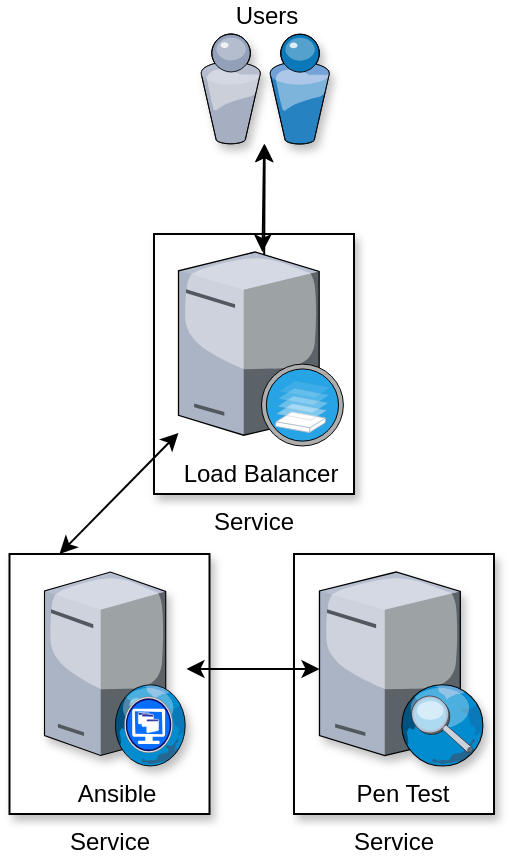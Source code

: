 <mxfile version="12.7.8" type="device"><diagram name="Page-1" id="822b0af5-4adb-64df-f703-e8dfc1f81529"><mxGraphModel dx="1422" dy="751" grid="1" gridSize="10" guides="1" tooltips="1" connect="1" arrows="1" fold="1" page="1" pageScale="1" pageWidth="1100" pageHeight="850" background="#ffffff" math="0" shadow="0"><root><mxCell id="0"/><mxCell id="1" parent="0"/><mxCell id="iFfxKbLt2-G836pS57oZ-8" value="Service" style="rounded=0;whiteSpace=wrap;html=1;shadow=1;strokeColor=#000000;fillColor=#ffffff;labelPosition=center;verticalLabelPosition=bottom;align=center;verticalAlign=top;" parent="1" vertex="1"><mxGeometry x="420" y="400" width="100" height="130" as="geometry"/></mxCell><mxCell id="iFfxKbLt2-G836pS57oZ-7" value="Service" style="rounded=0;whiteSpace=wrap;html=1;shadow=1;strokeColor=#000000;fillColor=#ffffff;labelPosition=center;verticalLabelPosition=bottom;align=center;verticalAlign=top;" parent="1" vertex="1"><mxGeometry x="277.75" y="400" width="100" height="130" as="geometry"/></mxCell><mxCell id="qooCzj0sSRNJPpl9ZEZt-58" value="Service" style="rounded=0;whiteSpace=wrap;html=1;shadow=1;strokeColor=#000000;fillColor=#ffffff;labelPosition=center;verticalLabelPosition=bottom;align=center;verticalAlign=top;" parent="1" vertex="1"><mxGeometry x="350" y="240" width="100" height="130" as="geometry"/></mxCell><mxCell id="iFfxKbLt2-G836pS57oZ-5" value="" style="edgeStyle=none;rounded=0;orthogonalLoop=1;jettySize=auto;html=1;" parent="1" target="qooCzj0sSRNJPpl9ZEZt-1" edge="1"><mxGeometry relative="1" as="geometry"><mxPoint x="405" y="270" as="sourcePoint"/></mxGeometry></mxCell><mxCell id="qooCzj0sSRNJPpl9ZEZt-43" value="&lt;br&gt;" style="edgeStyle=none;rounded=0;orthogonalLoop=1;jettySize=auto;html=1;startArrow=classic;startFill=1;" parent="1" source="qooCzj0sSRNJPpl9ZEZt-1" target="iFfxKbLt2-G836pS57oZ-4" edge="1"><mxGeometry relative="1" as="geometry"><mxPoint x="405" y="240" as="targetPoint"/></mxGeometry></mxCell><mxCell id="qooCzj0sSRNJPpl9ZEZt-1" value="Users" style="verticalLabelPosition=top;aspect=fixed;html=1;verticalAlign=bottom;strokeColor=none;align=center;outlineConnect=0;shape=mxgraph.citrix.users;shadow=1;labelPosition=center;" parent="1" vertex="1"><mxGeometry x="373.25" y="140" width="64.5" height="55" as="geometry"/></mxCell><mxCell id="iFfxKbLt2-G836pS57oZ-12" style="edgeStyle=none;rounded=0;orthogonalLoop=1;jettySize=auto;html=1;startArrow=classic;startFill=1;" parent="1" source="qooCzj0sSRNJPpl9ZEZt-14" target="qooCzj0sSRNJPpl9ZEZt-16" edge="1"><mxGeometry relative="1" as="geometry"/></mxCell><mxCell id="qooCzj0sSRNJPpl9ZEZt-14" value="Pen Test" style="verticalLabelPosition=bottom;aspect=fixed;html=1;verticalAlign=top;strokeColor=none;align=center;outlineConnect=0;shape=mxgraph.citrix.edgesight_server;shadow=1;fontFamily=Helvetica;fontSize=12;fontColor=#000000;fillColor=#ffffff;" parent="1" vertex="1"><mxGeometry x="432.75" y="409" width="82.45" height="97" as="geometry"/></mxCell><mxCell id="qooCzj0sSRNJPpl9ZEZt-16" value="Ansible" style="verticalLabelPosition=bottom;aspect=fixed;html=1;verticalAlign=top;strokeColor=none;align=center;outlineConnect=0;shape=mxgraph.citrix.desktop_web;shadow=1;fontFamily=Helvetica;fontSize=12;fontColor=#000000;fillColor=#ffffff;" parent="1" vertex="1"><mxGeometry x="295.25" y="409" width="71" height="97" as="geometry"/></mxCell><mxCell id="iFfxKbLt2-G836pS57oZ-10" style="edgeStyle=none;rounded=0;orthogonalLoop=1;jettySize=auto;html=1;entryX=0.25;entryY=0;entryDx=0;entryDy=0;startArrow=classic;startFill=1;" parent="1" source="iFfxKbLt2-G836pS57oZ-4" target="iFfxKbLt2-G836pS57oZ-7" edge="1"><mxGeometry relative="1" as="geometry"/></mxCell><mxCell id="iFfxKbLt2-G836pS57oZ-4" value="Load Balancer" style="verticalLabelPosition=bottom;aspect=fixed;html=1;verticalAlign=top;strokeColor=none;align=center;outlineConnect=0;shape=mxgraph.citrix.xenserver;labelPosition=center;" parent="1" vertex="1"><mxGeometry x="362.25" y="249" width="82.45" height="97" as="geometry"/></mxCell></root></mxGraphModel></diagram></mxfile>
